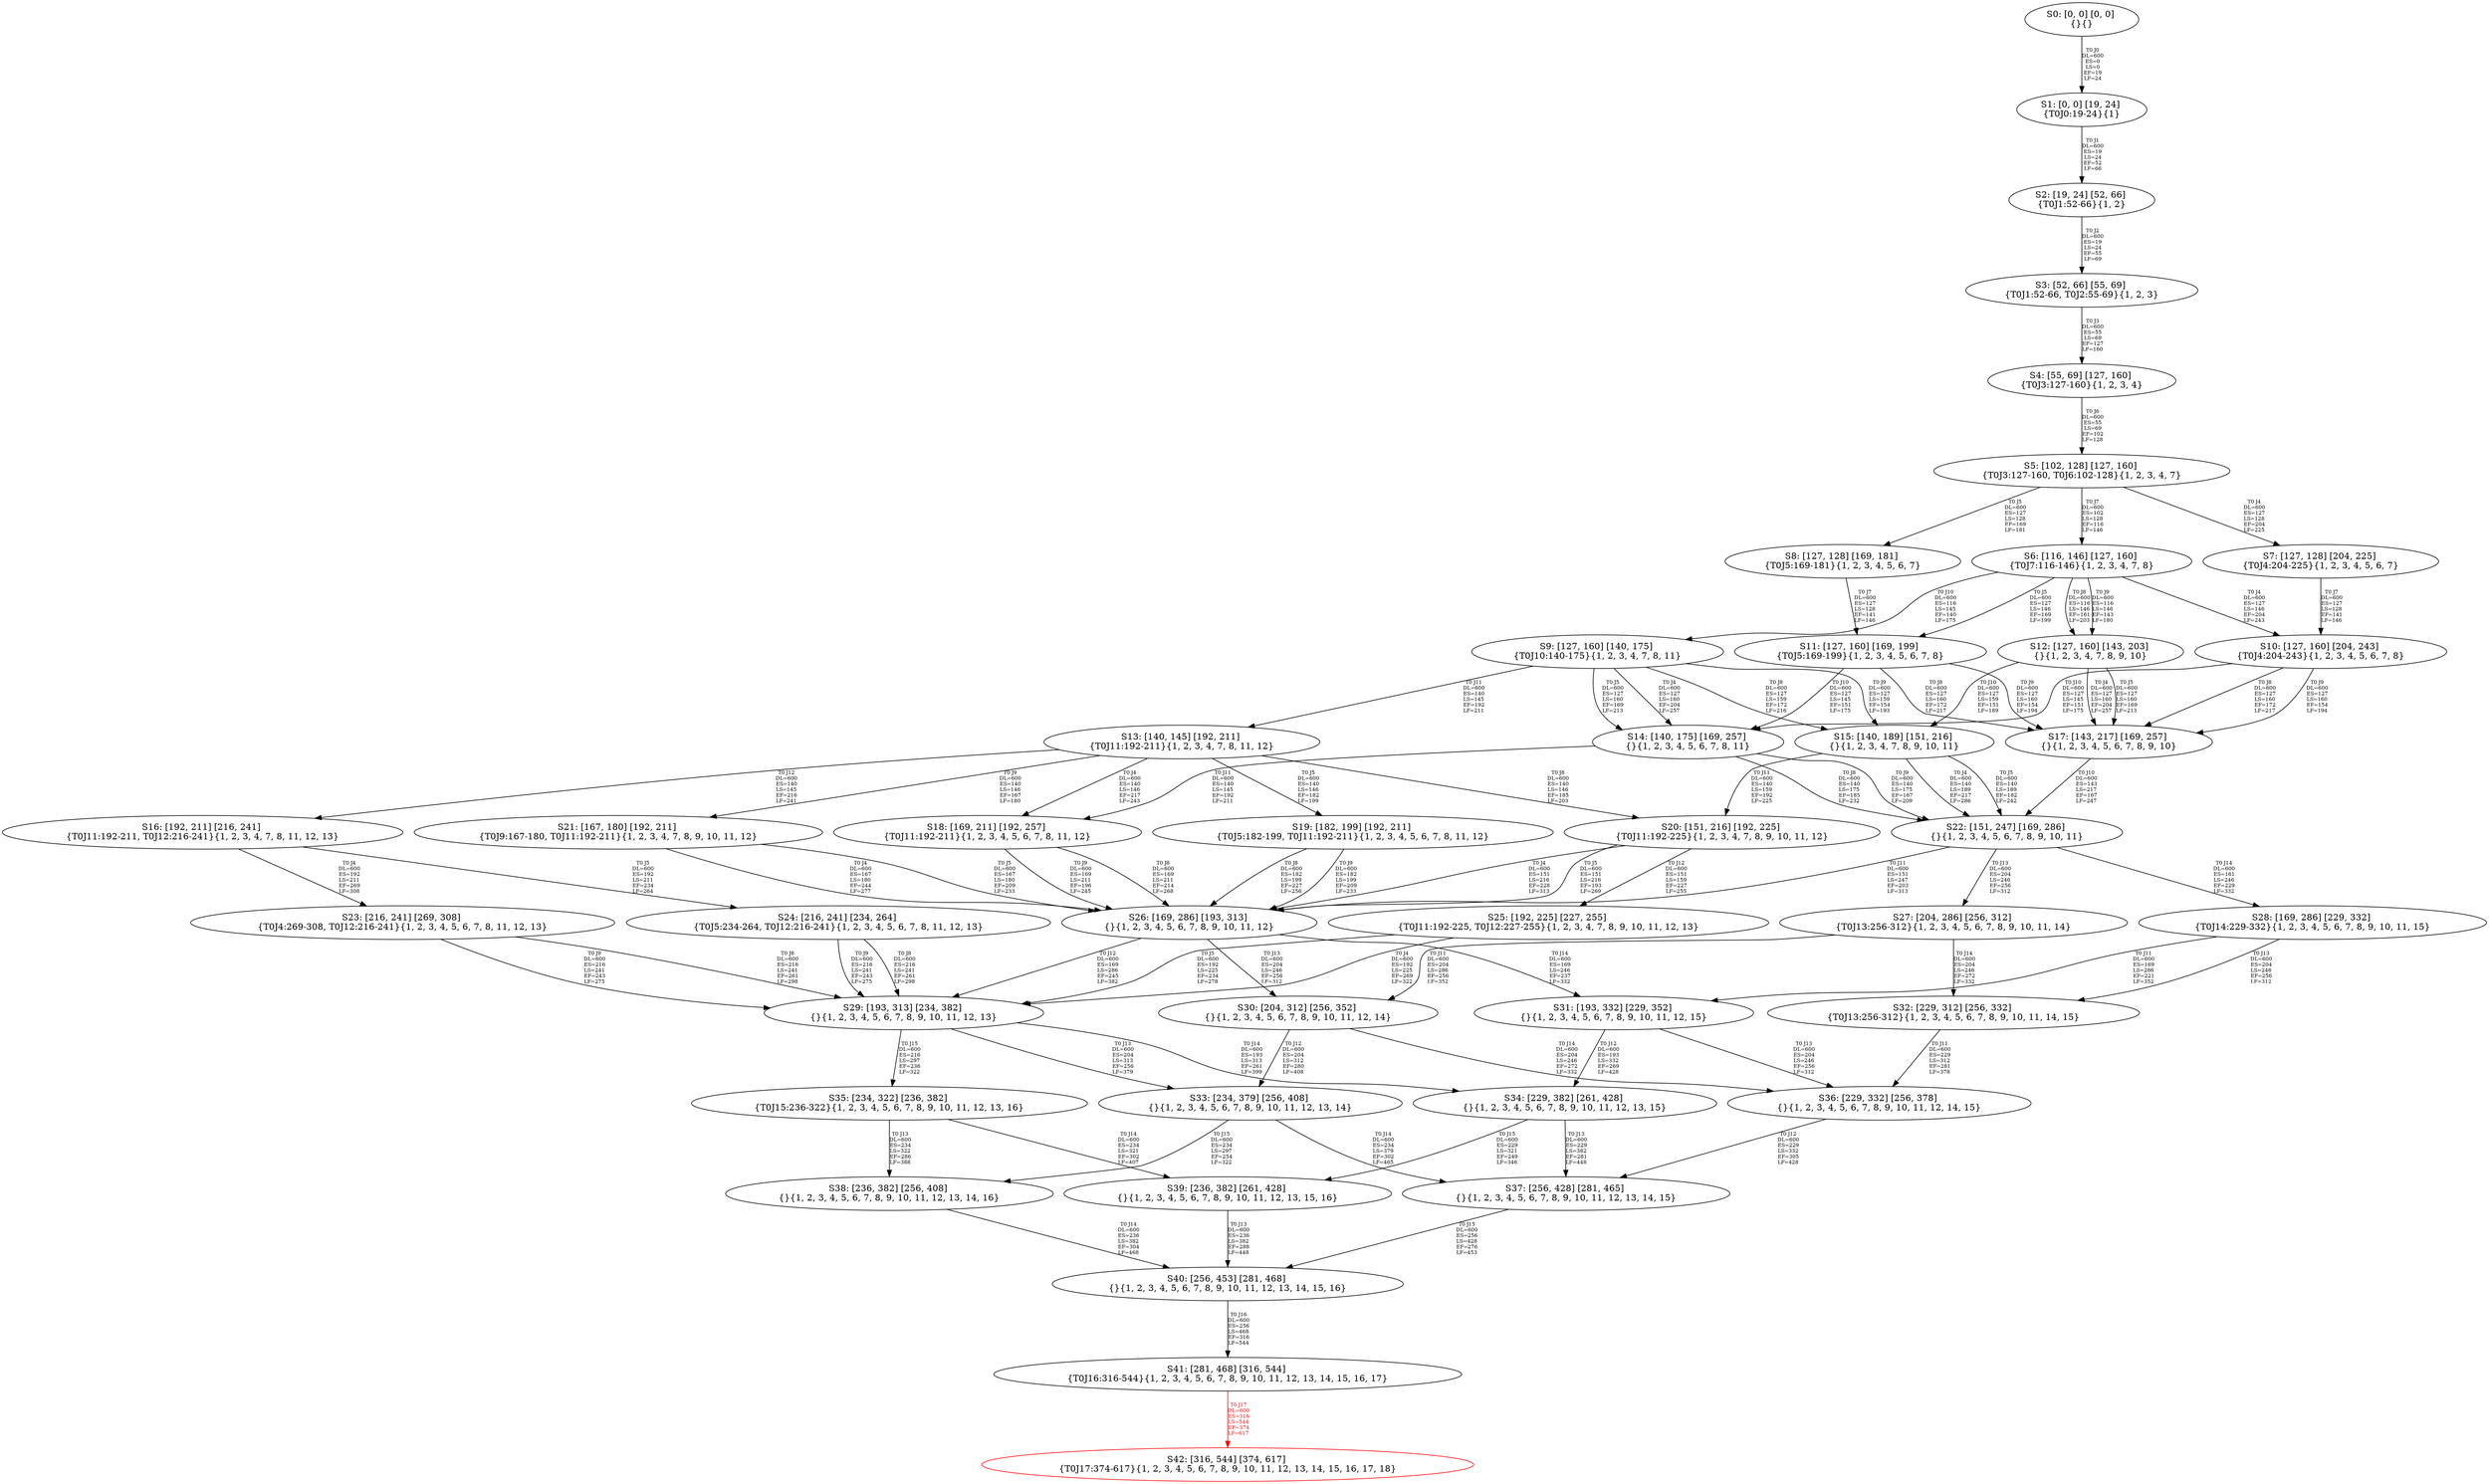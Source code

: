 digraph {
	S0[label="S0: [0, 0] [0, 0] \n{}{}"];
	S1[label="S1: [0, 0] [19, 24] \n{T0J0:19-24}{1}"];
	S2[label="S2: [19, 24] [52, 66] \n{T0J1:52-66}{1, 2}"];
	S3[label="S3: [52, 66] [55, 69] \n{T0J1:52-66, T0J2:55-69}{1, 2, 3}"];
	S4[label="S4: [55, 69] [127, 160] \n{T0J3:127-160}{1, 2, 3, 4}"];
	S5[label="S5: [102, 128] [127, 160] \n{T0J3:127-160, T0J6:102-128}{1, 2, 3, 4, 7}"];
	S6[label="S6: [116, 146] [127, 160] \n{T0J7:116-146}{1, 2, 3, 4, 7, 8}"];
	S7[label="S7: [127, 128] [204, 225] \n{T0J4:204-225}{1, 2, 3, 4, 5, 6, 7}"];
	S8[label="S8: [127, 128] [169, 181] \n{T0J5:169-181}{1, 2, 3, 4, 5, 6, 7}"];
	S9[label="S9: [127, 160] [140, 175] \n{T0J10:140-175}{1, 2, 3, 4, 7, 8, 11}"];
	S10[label="S10: [127, 160] [204, 243] \n{T0J4:204-243}{1, 2, 3, 4, 5, 6, 7, 8}"];
	S11[label="S11: [127, 160] [169, 199] \n{T0J5:169-199}{1, 2, 3, 4, 5, 6, 7, 8}"];
	S12[label="S12: [127, 160] [143, 203] \n{}{1, 2, 3, 4, 7, 8, 9, 10}"];
	S13[label="S13: [140, 145] [192, 211] \n{T0J11:192-211}{1, 2, 3, 4, 7, 8, 11, 12}"];
	S14[label="S14: [140, 175] [169, 257] \n{}{1, 2, 3, 4, 5, 6, 7, 8, 11}"];
	S15[label="S15: [140, 189] [151, 216] \n{}{1, 2, 3, 4, 7, 8, 9, 10, 11}"];
	S16[label="S16: [192, 211] [216, 241] \n{T0J11:192-211, T0J12:216-241}{1, 2, 3, 4, 7, 8, 11, 12, 13}"];
	S17[label="S17: [143, 217] [169, 257] \n{}{1, 2, 3, 4, 5, 6, 7, 8, 9, 10}"];
	S18[label="S18: [169, 211] [192, 257] \n{T0J11:192-211}{1, 2, 3, 4, 5, 6, 7, 8, 11, 12}"];
	S19[label="S19: [182, 199] [192, 211] \n{T0J5:182-199, T0J11:192-211}{1, 2, 3, 4, 5, 6, 7, 8, 11, 12}"];
	S20[label="S20: [151, 216] [192, 225] \n{T0J11:192-225}{1, 2, 3, 4, 7, 8, 9, 10, 11, 12}"];
	S21[label="S21: [167, 180] [192, 211] \n{T0J9:167-180, T0J11:192-211}{1, 2, 3, 4, 7, 8, 9, 10, 11, 12}"];
	S22[label="S22: [151, 247] [169, 286] \n{}{1, 2, 3, 4, 5, 6, 7, 8, 9, 10, 11}"];
	S23[label="S23: [216, 241] [269, 308] \n{T0J4:269-308, T0J12:216-241}{1, 2, 3, 4, 5, 6, 7, 8, 11, 12, 13}"];
	S24[label="S24: [216, 241] [234, 264] \n{T0J5:234-264, T0J12:216-241}{1, 2, 3, 4, 5, 6, 7, 8, 11, 12, 13}"];
	S25[label="S25: [192, 225] [227, 255] \n{T0J11:192-225, T0J12:227-255}{1, 2, 3, 4, 7, 8, 9, 10, 11, 12, 13}"];
	S26[label="S26: [169, 286] [193, 313] \n{}{1, 2, 3, 4, 5, 6, 7, 8, 9, 10, 11, 12}"];
	S27[label="S27: [204, 286] [256, 312] \n{T0J13:256-312}{1, 2, 3, 4, 5, 6, 7, 8, 9, 10, 11, 14}"];
	S28[label="S28: [169, 286] [229, 332] \n{T0J14:229-332}{1, 2, 3, 4, 5, 6, 7, 8, 9, 10, 11, 15}"];
	S29[label="S29: [193, 313] [234, 382] \n{}{1, 2, 3, 4, 5, 6, 7, 8, 9, 10, 11, 12, 13}"];
	S30[label="S30: [204, 312] [256, 352] \n{}{1, 2, 3, 4, 5, 6, 7, 8, 9, 10, 11, 12, 14}"];
	S31[label="S31: [193, 332] [229, 352] \n{}{1, 2, 3, 4, 5, 6, 7, 8, 9, 10, 11, 12, 15}"];
	S32[label="S32: [229, 312] [256, 332] \n{T0J13:256-312}{1, 2, 3, 4, 5, 6, 7, 8, 9, 10, 11, 14, 15}"];
	S33[label="S33: [234, 379] [256, 408] \n{}{1, 2, 3, 4, 5, 6, 7, 8, 9, 10, 11, 12, 13, 14}"];
	S34[label="S34: [229, 382] [261, 428] \n{}{1, 2, 3, 4, 5, 6, 7, 8, 9, 10, 11, 12, 13, 15}"];
	S35[label="S35: [234, 322] [236, 382] \n{T0J15:236-322}{1, 2, 3, 4, 5, 6, 7, 8, 9, 10, 11, 12, 13, 16}"];
	S36[label="S36: [229, 332] [256, 378] \n{}{1, 2, 3, 4, 5, 6, 7, 8, 9, 10, 11, 12, 14, 15}"];
	S37[label="S37: [256, 428] [281, 465] \n{}{1, 2, 3, 4, 5, 6, 7, 8, 9, 10, 11, 12, 13, 14, 15}"];
	S38[label="S38: [236, 382] [256, 408] \n{}{1, 2, 3, 4, 5, 6, 7, 8, 9, 10, 11, 12, 13, 14, 16}"];
	S39[label="S39: [236, 382] [261, 428] \n{}{1, 2, 3, 4, 5, 6, 7, 8, 9, 10, 11, 12, 13, 15, 16}"];
	S40[label="S40: [256, 453] [281, 468] \n{}{1, 2, 3, 4, 5, 6, 7, 8, 9, 10, 11, 12, 13, 14, 15, 16}"];
	S41[label="S41: [281, 468] [316, 544] \n{T0J16:316-544}{1, 2, 3, 4, 5, 6, 7, 8, 9, 10, 11, 12, 13, 14, 15, 16, 17}"];
	S42[label="S42: [316, 544] [374, 617] \n{T0J17:374-617}{1, 2, 3, 4, 5, 6, 7, 8, 9, 10, 11, 12, 13, 14, 15, 16, 17, 18}"];
	S0 -> S1[label="T0 J0\nDL=600\nES=0\nLS=0\nEF=19\nLF=24",fontsize=8];
	S1 -> S2[label="T0 J1\nDL=600\nES=19\nLS=24\nEF=52\nLF=66",fontsize=8];
	S2 -> S3[label="T0 J2\nDL=600\nES=19\nLS=24\nEF=55\nLF=69",fontsize=8];
	S3 -> S4[label="T0 J3\nDL=600\nES=55\nLS=69\nEF=127\nLF=160",fontsize=8];
	S4 -> S5[label="T0 J6\nDL=600\nES=55\nLS=69\nEF=102\nLF=128",fontsize=8];
	S5 -> S7[label="T0 J4\nDL=600\nES=127\nLS=128\nEF=204\nLF=225",fontsize=8];
	S5 -> S8[label="T0 J5\nDL=600\nES=127\nLS=128\nEF=169\nLF=181",fontsize=8];
	S5 -> S6[label="T0 J7\nDL=600\nES=102\nLS=128\nEF=116\nLF=146",fontsize=8];
	S6 -> S10[label="T0 J4\nDL=600\nES=127\nLS=146\nEF=204\nLF=243",fontsize=8];
	S6 -> S11[label="T0 J5\nDL=600\nES=127\nLS=146\nEF=169\nLF=199",fontsize=8];
	S6 -> S12[label="T0 J8\nDL=600\nES=116\nLS=146\nEF=161\nLF=203",fontsize=8];
	S6 -> S12[label="T0 J9\nDL=600\nES=116\nLS=146\nEF=143\nLF=180",fontsize=8];
	S6 -> S9[label="T0 J10\nDL=600\nES=116\nLS=145\nEF=140\nLF=175",fontsize=8];
	S7 -> S10[label="T0 J7\nDL=600\nES=127\nLS=128\nEF=141\nLF=146",fontsize=8];
	S8 -> S11[label="T0 J7\nDL=600\nES=127\nLS=128\nEF=141\nLF=146",fontsize=8];
	S9 -> S14[label="T0 J4\nDL=600\nES=127\nLS=160\nEF=204\nLF=257",fontsize=8];
	S9 -> S14[label="T0 J5\nDL=600\nES=127\nLS=160\nEF=169\nLF=213",fontsize=8];
	S9 -> S15[label="T0 J8\nDL=600\nES=127\nLS=159\nEF=172\nLF=216",fontsize=8];
	S9 -> S15[label="T0 J9\nDL=600\nES=127\nLS=159\nEF=154\nLF=193",fontsize=8];
	S9 -> S13[label="T0 J11\nDL=600\nES=140\nLS=145\nEF=192\nLF=211",fontsize=8];
	S10 -> S17[label="T0 J8\nDL=600\nES=127\nLS=160\nEF=172\nLF=217",fontsize=8];
	S10 -> S17[label="T0 J9\nDL=600\nES=127\nLS=160\nEF=154\nLF=194",fontsize=8];
	S10 -> S14[label="T0 J10\nDL=600\nES=127\nLS=145\nEF=151\nLF=175",fontsize=8];
	S11 -> S17[label="T0 J8\nDL=600\nES=127\nLS=160\nEF=172\nLF=217",fontsize=8];
	S11 -> S17[label="T0 J9\nDL=600\nES=127\nLS=160\nEF=154\nLF=194",fontsize=8];
	S11 -> S14[label="T0 J10\nDL=600\nES=127\nLS=145\nEF=151\nLF=175",fontsize=8];
	S12 -> S17[label="T0 J4\nDL=600\nES=127\nLS=160\nEF=204\nLF=257",fontsize=8];
	S12 -> S17[label="T0 J5\nDL=600\nES=127\nLS=160\nEF=169\nLF=213",fontsize=8];
	S12 -> S15[label="T0 J10\nDL=600\nES=127\nLS=159\nEF=151\nLF=189",fontsize=8];
	S13 -> S18[label="T0 J4\nDL=600\nES=140\nLS=146\nEF=217\nLF=243",fontsize=8];
	S13 -> S19[label="T0 J5\nDL=600\nES=140\nLS=146\nEF=182\nLF=199",fontsize=8];
	S13 -> S20[label="T0 J8\nDL=600\nES=140\nLS=146\nEF=185\nLF=203",fontsize=8];
	S13 -> S21[label="T0 J9\nDL=600\nES=140\nLS=146\nEF=167\nLF=180",fontsize=8];
	S13 -> S16[label="T0 J12\nDL=600\nES=140\nLS=145\nEF=216\nLF=241",fontsize=8];
	S14 -> S22[label="T0 J8\nDL=600\nES=140\nLS=175\nEF=185\nLF=232",fontsize=8];
	S14 -> S22[label="T0 J9\nDL=600\nES=140\nLS=175\nEF=167\nLF=209",fontsize=8];
	S14 -> S18[label="T0 J11\nDL=600\nES=140\nLS=145\nEF=192\nLF=211",fontsize=8];
	S15 -> S22[label="T0 J4\nDL=600\nES=140\nLS=189\nEF=217\nLF=286",fontsize=8];
	S15 -> S22[label="T0 J5\nDL=600\nES=140\nLS=189\nEF=182\nLF=242",fontsize=8];
	S15 -> S20[label="T0 J11\nDL=600\nES=140\nLS=159\nEF=192\nLF=225",fontsize=8];
	S16 -> S23[label="T0 J4\nDL=600\nES=192\nLS=211\nEF=269\nLF=308",fontsize=8];
	S16 -> S24[label="T0 J5\nDL=600\nES=192\nLS=211\nEF=234\nLF=264",fontsize=8];
	S17 -> S22[label="T0 J10\nDL=600\nES=143\nLS=217\nEF=167\nLF=247",fontsize=8];
	S18 -> S26[label="T0 J8\nDL=600\nES=169\nLS=211\nEF=214\nLF=268",fontsize=8];
	S18 -> S26[label="T0 J9\nDL=600\nES=169\nLS=211\nEF=196\nLF=245",fontsize=8];
	S19 -> S26[label="T0 J8\nDL=600\nES=182\nLS=199\nEF=227\nLF=256",fontsize=8];
	S19 -> S26[label="T0 J9\nDL=600\nES=182\nLS=199\nEF=209\nLF=233",fontsize=8];
	S20 -> S26[label="T0 J4\nDL=600\nES=151\nLS=216\nEF=228\nLF=313",fontsize=8];
	S20 -> S26[label="T0 J5\nDL=600\nES=151\nLS=216\nEF=193\nLF=269",fontsize=8];
	S20 -> S25[label="T0 J12\nDL=600\nES=151\nLS=159\nEF=227\nLF=255",fontsize=8];
	S21 -> S26[label="T0 J4\nDL=600\nES=167\nLS=180\nEF=244\nLF=277",fontsize=8];
	S21 -> S26[label="T0 J5\nDL=600\nES=167\nLS=180\nEF=209\nLF=233",fontsize=8];
	S22 -> S26[label="T0 J11\nDL=600\nES=151\nLS=247\nEF=203\nLF=313",fontsize=8];
	S22 -> S27[label="T0 J13\nDL=600\nES=204\nLS=246\nEF=256\nLF=312",fontsize=8];
	S22 -> S28[label="T0 J14\nDL=600\nES=161\nLS=246\nEF=229\nLF=332",fontsize=8];
	S23 -> S29[label="T0 J8\nDL=600\nES=216\nLS=241\nEF=261\nLF=298",fontsize=8];
	S23 -> S29[label="T0 J9\nDL=600\nES=216\nLS=241\nEF=243\nLF=275",fontsize=8];
	S24 -> S29[label="T0 J8\nDL=600\nES=216\nLS=241\nEF=261\nLF=298",fontsize=8];
	S24 -> S29[label="T0 J9\nDL=600\nES=216\nLS=241\nEF=243\nLF=275",fontsize=8];
	S25 -> S29[label="T0 J4\nDL=600\nES=192\nLS=225\nEF=269\nLF=322",fontsize=8];
	S25 -> S29[label="T0 J5\nDL=600\nES=192\nLS=225\nEF=234\nLF=278",fontsize=8];
	S26 -> S29[label="T0 J12\nDL=600\nES=169\nLS=286\nEF=245\nLF=382",fontsize=8];
	S26 -> S30[label="T0 J13\nDL=600\nES=204\nLS=246\nEF=256\nLF=312",fontsize=8];
	S26 -> S31[label="T0 J14\nDL=600\nES=169\nLS=246\nEF=237\nLF=332",fontsize=8];
	S27 -> S30[label="T0 J11\nDL=600\nES=204\nLS=286\nEF=256\nLF=352",fontsize=8];
	S27 -> S32[label="T0 J14\nDL=600\nES=204\nLS=246\nEF=272\nLF=332",fontsize=8];
	S28 -> S31[label="T0 J11\nDL=600\nES=169\nLS=286\nEF=221\nLF=352",fontsize=8];
	S28 -> S32[label="T0 J13\nDL=600\nES=204\nLS=246\nEF=256\nLF=312",fontsize=8];
	S29 -> S33[label="T0 J13\nDL=600\nES=204\nLS=313\nEF=256\nLF=379",fontsize=8];
	S29 -> S34[label="T0 J14\nDL=600\nES=193\nLS=313\nEF=261\nLF=399",fontsize=8];
	S29 -> S35[label="T0 J15\nDL=600\nES=216\nLS=297\nEF=236\nLF=322",fontsize=8];
	S30 -> S33[label="T0 J12\nDL=600\nES=204\nLS=312\nEF=280\nLF=408",fontsize=8];
	S30 -> S36[label="T0 J14\nDL=600\nES=204\nLS=246\nEF=272\nLF=332",fontsize=8];
	S31 -> S34[label="T0 J12\nDL=600\nES=193\nLS=332\nEF=269\nLF=428",fontsize=8];
	S31 -> S36[label="T0 J13\nDL=600\nES=204\nLS=246\nEF=256\nLF=312",fontsize=8];
	S32 -> S36[label="T0 J11\nDL=600\nES=229\nLS=312\nEF=281\nLF=378",fontsize=8];
	S33 -> S37[label="T0 J14\nDL=600\nES=234\nLS=379\nEF=302\nLF=465",fontsize=8];
	S33 -> S38[label="T0 J15\nDL=600\nES=234\nLS=297\nEF=254\nLF=322",fontsize=8];
	S34 -> S37[label="T0 J13\nDL=600\nES=229\nLS=382\nEF=281\nLF=448",fontsize=8];
	S34 -> S39[label="T0 J15\nDL=600\nES=229\nLS=321\nEF=249\nLF=346",fontsize=8];
	S35 -> S38[label="T0 J13\nDL=600\nES=234\nLS=322\nEF=286\nLF=388",fontsize=8];
	S35 -> S39[label="T0 J14\nDL=600\nES=234\nLS=321\nEF=302\nLF=407",fontsize=8];
	S36 -> S37[label="T0 J12\nDL=600\nES=229\nLS=332\nEF=305\nLF=428",fontsize=8];
	S37 -> S40[label="T0 J15\nDL=600\nES=256\nLS=428\nEF=276\nLF=453",fontsize=8];
	S38 -> S40[label="T0 J14\nDL=600\nES=236\nLS=382\nEF=304\nLF=468",fontsize=8];
	S39 -> S40[label="T0 J13\nDL=600\nES=236\nLS=382\nEF=288\nLF=448",fontsize=8];
	S40 -> S41[label="T0 J16\nDL=600\nES=256\nLS=468\nEF=316\nLF=544",fontsize=8];
	S41 -> S42[label="T0 J17\nDL=600\nES=316\nLS=544\nEF=374\nLF=617",color=Red,fontcolor=Red,fontsize=8];
S42[color=Red];
}
